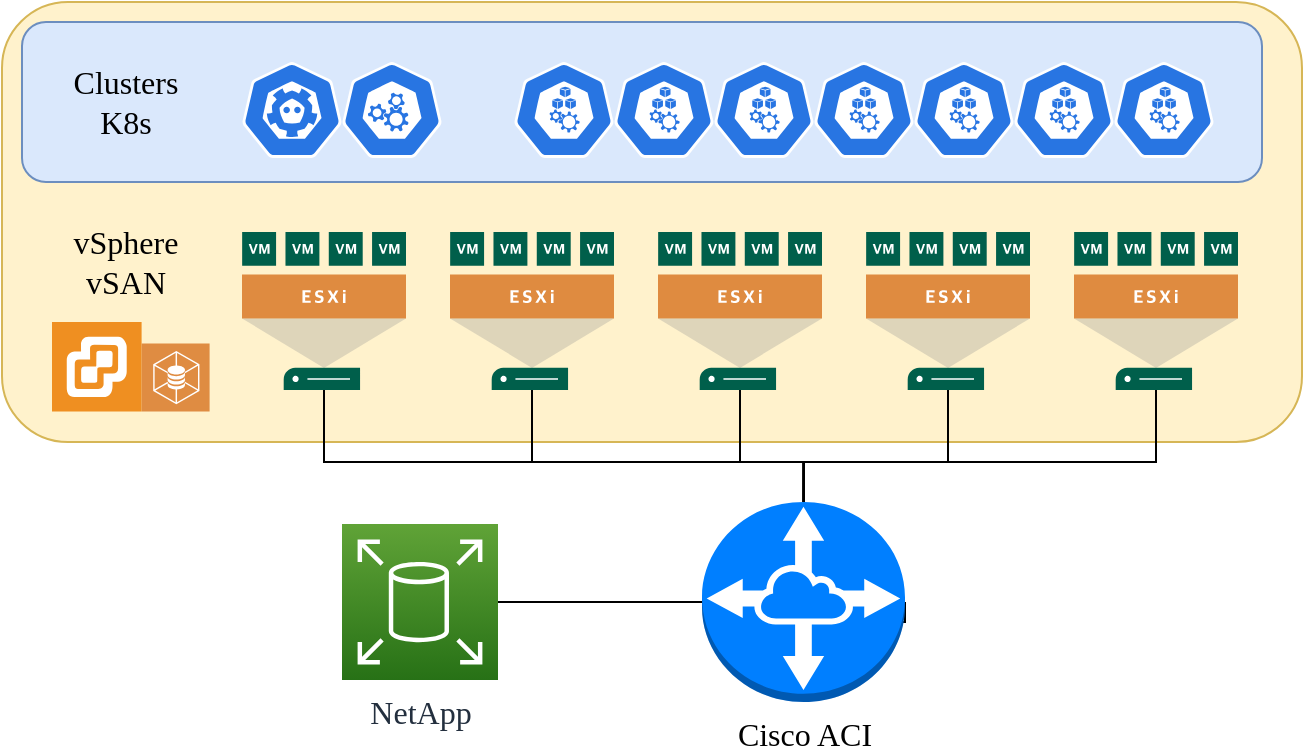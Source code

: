 <mxfile version="17.4.0" type="github">
  <diagram id="Mtu2LjgbH1QKWpd-V6R2" name="Page-1">
    <mxGraphModel dx="983" dy="1175" grid="1" gridSize="10" guides="1" tooltips="1" connect="1" arrows="1" fold="1" page="1" pageScale="1" pageWidth="827" pageHeight="1169" math="0" shadow="0">
      <root>
        <mxCell id="0" />
        <mxCell id="1" parent="0" />
        <mxCell id="mQaUnpxEx9PQrwTs-Cjj-17" value="" style="rounded=1;whiteSpace=wrap;html=1;fillColor=#fff2cc;strokeColor=#d6b656;labelPosition=center;verticalLabelPosition=middle;align=center;verticalAlign=middle;" vertex="1" parent="1">
          <mxGeometry x="40" y="260" width="650" height="220" as="geometry" />
        </mxCell>
        <mxCell id="mQaUnpxEx9PQrwTs-Cjj-30" value="" style="rounded=1;whiteSpace=wrap;html=1;fontFamily=Fira Mono;fontSource=https%3A%2F%2Ffonts.googleapis.com%2Fcss%3Ffamily%3DFira%2BMono;fontSize=16;fillColor=#dae8fc;strokeColor=#6c8ebf;" vertex="1" parent="1">
          <mxGeometry x="50" y="270" width="620" height="80" as="geometry" />
        </mxCell>
        <mxCell id="wL2F0BoD8RNo7xgH3Krq-1" value="" style="shadow=0;dashed=0;html=1;strokeColor=none;fillColor=#EF8F21;labelPosition=center;verticalLabelPosition=bottom;verticalAlign=top;align=center;outlineConnect=0;shape=mxgraph.veeam.vsphere" parent="1" vertex="1">
          <mxGeometry x="65" y="420" width="44.8" height="44.8" as="geometry" />
        </mxCell>
        <mxCell id="wL2F0BoD8RNo7xgH3Krq-21" style="edgeStyle=orthogonalEdgeStyle;rounded=0;orthogonalLoop=1;jettySize=auto;html=1;endArrow=none;endFill=0;exitX=0.5;exitY=0;exitDx=0;exitDy=0;exitPerimeter=0;" parent="1" source="mQaUnpxEx9PQrwTs-Cjj-13" target="wL2F0BoD8RNo7xgH3Krq-3" edge="1">
          <mxGeometry relative="1" as="geometry">
            <Array as="points">
              <mxPoint x="441" y="490" />
              <mxPoint x="201" y="490" />
            </Array>
            <mxPoint x="245" y="510" as="sourcePoint" />
          </mxGeometry>
        </mxCell>
        <mxCell id="wL2F0BoD8RNo7xgH3Krq-22" style="edgeStyle=orthogonalEdgeStyle;rounded=0;orthogonalLoop=1;jettySize=auto;html=1;endArrow=none;endFill=0;exitX=0.5;exitY=0;exitDx=0;exitDy=0;exitPerimeter=0;" parent="1" source="mQaUnpxEx9PQrwTs-Cjj-13" target="wL2F0BoD8RNo7xgH3Krq-2" edge="1">
          <mxGeometry relative="1" as="geometry">
            <Array as="points">
              <mxPoint x="441" y="490" />
              <mxPoint x="305" y="490" />
            </Array>
            <mxPoint x="245" y="510" as="sourcePoint" />
          </mxGeometry>
        </mxCell>
        <mxCell id="wL2F0BoD8RNo7xgH3Krq-25" style="edgeStyle=orthogonalEdgeStyle;rounded=0;orthogonalLoop=1;jettySize=auto;html=1;endArrow=none;endFill=0;exitX=0.5;exitY=0;exitDx=0;exitDy=0;exitPerimeter=0;" parent="1" source="mQaUnpxEx9PQrwTs-Cjj-13" target="wL2F0BoD8RNo7xgH3Krq-4" edge="1">
          <mxGeometry relative="1" as="geometry">
            <mxPoint x="450" y="510" as="targetPoint" />
            <Array as="points">
              <mxPoint x="441" y="490" />
              <mxPoint x="409" y="490" />
            </Array>
            <mxPoint x="355" y="510" as="sourcePoint" />
          </mxGeometry>
        </mxCell>
        <mxCell id="wL2F0BoD8RNo7xgH3Krq-26" style="edgeStyle=orthogonalEdgeStyle;rounded=0;orthogonalLoop=1;jettySize=auto;html=1;endArrow=none;endFill=0;" parent="1" source="mQaUnpxEx9PQrwTs-Cjj-13" target="wL2F0BoD8RNo7xgH3Krq-5" edge="1">
          <mxGeometry relative="1" as="geometry">
            <mxPoint x="513" y="510" as="sourcePoint" />
            <Array as="points">
              <mxPoint x="441" y="490" />
              <mxPoint x="513" y="490" />
            </Array>
          </mxGeometry>
        </mxCell>
        <mxCell id="wL2F0BoD8RNo7xgH3Krq-27" style="edgeStyle=orthogonalEdgeStyle;rounded=0;orthogonalLoop=1;jettySize=auto;html=1;exitX=1;exitY=0.5;exitDx=0;exitDy=0;exitPerimeter=0;endArrow=none;endFill=0;" parent="1" source="mQaUnpxEx9PQrwTs-Cjj-13" target="wL2F0BoD8RNo7xgH3Krq-6" edge="1">
          <mxGeometry relative="1" as="geometry">
            <Array as="points">
              <mxPoint x="430" y="570" />
              <mxPoint x="430" y="560" />
              <mxPoint x="441" y="560" />
              <mxPoint x="441" y="490" />
              <mxPoint x="617" y="490" />
            </Array>
            <mxPoint x="513" y="510" as="sourcePoint" />
          </mxGeometry>
        </mxCell>
        <mxCell id="wL2F0BoD8RNo7xgH3Krq-19" value="" style="group" parent="1" vertex="1" connectable="0">
          <mxGeometry x="160" y="375" width="498" height="79" as="geometry" />
        </mxCell>
        <mxCell id="wL2F0BoD8RNo7xgH3Krq-2" value="" style="sketch=0;pointerEvents=1;shadow=0;dashed=0;html=1;strokeColor=none;fillColor=#005F4B;labelPosition=center;verticalLabelPosition=bottom;verticalAlign=top;align=center;outlineConnect=0;shape=mxgraph.veeam2.esxi_host;" parent="wL2F0BoD8RNo7xgH3Krq-19" vertex="1">
          <mxGeometry x="104" width="82" height="79" as="geometry" />
        </mxCell>
        <mxCell id="wL2F0BoD8RNo7xgH3Krq-3" value="" style="sketch=0;pointerEvents=1;shadow=0;dashed=0;html=1;strokeColor=none;fillColor=#005F4B;labelPosition=center;verticalLabelPosition=bottom;verticalAlign=top;align=center;outlineConnect=0;shape=mxgraph.veeam2.esxi_host;" parent="wL2F0BoD8RNo7xgH3Krq-19" vertex="1">
          <mxGeometry width="82" height="79" as="geometry" />
        </mxCell>
        <mxCell id="wL2F0BoD8RNo7xgH3Krq-4" value="" style="sketch=0;pointerEvents=1;shadow=0;dashed=0;html=1;strokeColor=none;fillColor=#005F4B;labelPosition=center;verticalLabelPosition=bottom;verticalAlign=top;align=center;outlineConnect=0;shape=mxgraph.veeam2.esxi_host;" parent="wL2F0BoD8RNo7xgH3Krq-19" vertex="1">
          <mxGeometry x="208" width="82" height="79" as="geometry" />
        </mxCell>
        <mxCell id="wL2F0BoD8RNo7xgH3Krq-5" value="" style="sketch=0;pointerEvents=1;shadow=0;dashed=0;html=1;strokeColor=none;fillColor=#005F4B;labelPosition=center;verticalLabelPosition=bottom;verticalAlign=top;align=center;outlineConnect=0;shape=mxgraph.veeam2.esxi_host;" parent="wL2F0BoD8RNo7xgH3Krq-19" vertex="1">
          <mxGeometry x="312" width="82" height="79" as="geometry" />
        </mxCell>
        <mxCell id="wL2F0BoD8RNo7xgH3Krq-6" value="" style="sketch=0;pointerEvents=1;shadow=0;dashed=0;html=1;strokeColor=none;fillColor=#005F4B;labelPosition=center;verticalLabelPosition=bottom;verticalAlign=top;align=center;outlineConnect=0;shape=mxgraph.veeam2.esxi_host;" parent="wL2F0BoD8RNo7xgH3Krq-19" vertex="1">
          <mxGeometry x="416" width="82" height="79" as="geometry" />
        </mxCell>
        <mxCell id="mQaUnpxEx9PQrwTs-Cjj-16" style="edgeStyle=orthogonalEdgeStyle;rounded=0;orthogonalLoop=1;jettySize=auto;html=1;exitX=1;exitY=0.5;exitDx=0;exitDy=0;exitPerimeter=0;endArrow=none;endFill=0;" edge="1" parent="1" source="mQaUnpxEx9PQrwTs-Cjj-3" target="mQaUnpxEx9PQrwTs-Cjj-13">
          <mxGeometry relative="1" as="geometry" />
        </mxCell>
        <mxCell id="mQaUnpxEx9PQrwTs-Cjj-3" value="&lt;font style=&quot;font-size: 16px&quot; data-font-src=&quot;https://fonts.googleapis.com/css?family=Fira+Mono&quot; face=&quot;Fira Mono&quot;&gt;NetApp&lt;/font&gt;" style="sketch=0;points=[[0,0,0],[0.25,0,0],[0.5,0,0],[0.75,0,0],[1,0,0],[0,1,0],[0.25,1,0],[0.5,1,0],[0.75,1,0],[1,1,0],[0,0.25,0],[0,0.5,0],[0,0.75,0],[1,0.25,0],[1,0.5,0],[1,0.75,0]];outlineConnect=0;fontColor=#232F3E;gradientColor=#60A337;gradientDirection=north;fillColor=#277116;strokeColor=#ffffff;dashed=0;verticalLabelPosition=bottom;verticalAlign=top;align=center;html=1;fontSize=12;fontStyle=0;aspect=fixed;shape=mxgraph.aws4.resourceIcon;resIcon=mxgraph.aws4.elastic_block_store;" vertex="1" parent="1">
          <mxGeometry x="210" y="521" width="78" height="78" as="geometry" />
        </mxCell>
        <mxCell id="mQaUnpxEx9PQrwTs-Cjj-13" value="&lt;font data-font-src=&quot;https://fonts.googleapis.com/css?family=Fira+Mono&quot; style=&quot;font-size: 16px&quot; face=&quot;Fira Mono&quot;&gt;Cisco ACI&lt;/font&gt;" style="outlineConnect=0;dashed=0;verticalLabelPosition=bottom;verticalAlign=top;align=center;html=1;shape=mxgraph.aws3.vpc_peering;fillColor=#007FFF;direction=east;strokeColor=#6c8ebf;" vertex="1" parent="1">
          <mxGeometry x="390" y="510" width="101.5" height="100" as="geometry" />
        </mxCell>
        <mxCell id="mQaUnpxEx9PQrwTs-Cjj-14" value="" style="sketch=0;pointerEvents=1;shadow=0;dashed=0;html=1;strokeColor=none;fillColor=#DF8C42;labelPosition=center;verticalLabelPosition=bottom;verticalAlign=top;align=center;outlineConnect=0;shape=mxgraph.veeam2.vmware_vsan;" vertex="1" parent="1">
          <mxGeometry x="109.8" y="430.8" width="34" height="34" as="geometry" />
        </mxCell>
        <mxCell id="mQaUnpxEx9PQrwTs-Cjj-21" value="" style="sketch=0;html=1;dashed=0;whitespace=wrap;fillColor=#2875E2;strokeColor=#ffffff;points=[[0.005,0.63,0],[0.1,0.2,0],[0.9,0.2,0],[0.5,0,0],[0.995,0.63,0],[0.72,0.99,0],[0.5,1,0],[0.28,0.99,0]];shape=mxgraph.kubernetes.icon;prIcon=etcd;fontFamily=Fira Mono;fontSource=https%3A%2F%2Ffonts.googleapis.com%2Fcss%3Ffamily%3DFira%2BMono;fontSize=16;" vertex="1" parent="1">
          <mxGeometry x="160" y="290" width="50" height="48" as="geometry" />
        </mxCell>
        <mxCell id="mQaUnpxEx9PQrwTs-Cjj-22" value="" style="sketch=0;html=1;dashed=0;whitespace=wrap;fillColor=#2875E2;strokeColor=#ffffff;points=[[0.005,0.63,0],[0.1,0.2,0],[0.9,0.2,0],[0.5,0,0],[0.995,0.63,0],[0.72,0.99,0],[0.5,1,0],[0.28,0.99,0]];shape=mxgraph.kubernetes.icon;prIcon=master;fontFamily=Fira Mono;fontSource=https%3A%2F%2Ffonts.googleapis.com%2Fcss%3Ffamily%3DFira%2BMono;fontSize=16;" vertex="1" parent="1">
          <mxGeometry x="210" y="290" width="50" height="48" as="geometry" />
        </mxCell>
        <mxCell id="mQaUnpxEx9PQrwTs-Cjj-23" value="" style="sketch=0;html=1;dashed=0;whitespace=wrap;fillColor=#2875E2;strokeColor=#ffffff;points=[[0.005,0.63,0],[0.1,0.2,0],[0.9,0.2,0],[0.5,0,0],[0.995,0.63,0],[0.72,0.99,0],[0.5,1,0],[0.28,0.99,0]];shape=mxgraph.kubernetes.icon;prIcon=node;fontFamily=Fira Mono;fontSource=https%3A%2F%2Ffonts.googleapis.com%2Fcss%3Ffamily%3DFira%2BMono;fontSize=16;" vertex="1" parent="1">
          <mxGeometry x="296" y="290" width="50" height="48" as="geometry" />
        </mxCell>
        <mxCell id="mQaUnpxEx9PQrwTs-Cjj-24" value="" style="sketch=0;html=1;dashed=0;whitespace=wrap;fillColor=#2875E2;strokeColor=#ffffff;points=[[0.005,0.63,0],[0.1,0.2,0],[0.9,0.2,0],[0.5,0,0],[0.995,0.63,0],[0.72,0.99,0],[0.5,1,0],[0.28,0.99,0]];shape=mxgraph.kubernetes.icon;prIcon=node;fontFamily=Fira Mono;fontSource=https%3A%2F%2Ffonts.googleapis.com%2Fcss%3Ffamily%3DFira%2BMono;fontSize=16;" vertex="1" parent="1">
          <mxGeometry x="346" y="290" width="50" height="48" as="geometry" />
        </mxCell>
        <mxCell id="mQaUnpxEx9PQrwTs-Cjj-25" value="" style="sketch=0;html=1;dashed=0;whitespace=wrap;fillColor=#2875E2;strokeColor=#ffffff;points=[[0.005,0.63,0],[0.1,0.2,0],[0.9,0.2,0],[0.5,0,0],[0.995,0.63,0],[0.72,0.99,0],[0.5,1,0],[0.28,0.99,0]];shape=mxgraph.kubernetes.icon;prIcon=node;fontFamily=Fira Mono;fontSource=https%3A%2F%2Ffonts.googleapis.com%2Fcss%3Ffamily%3DFira%2BMono;fontSize=16;" vertex="1" parent="1">
          <mxGeometry x="396" y="290" width="50" height="48" as="geometry" />
        </mxCell>
        <mxCell id="mQaUnpxEx9PQrwTs-Cjj-26" value="" style="sketch=0;html=1;dashed=0;whitespace=wrap;fillColor=#2875E2;strokeColor=#ffffff;points=[[0.005,0.63,0],[0.1,0.2,0],[0.9,0.2,0],[0.5,0,0],[0.995,0.63,0],[0.72,0.99,0],[0.5,1,0],[0.28,0.99,0]];shape=mxgraph.kubernetes.icon;prIcon=node;fontFamily=Fira Mono;fontSource=https%3A%2F%2Ffonts.googleapis.com%2Fcss%3Ffamily%3DFira%2BMono;fontSize=16;" vertex="1" parent="1">
          <mxGeometry x="446" y="290" width="50" height="48" as="geometry" />
        </mxCell>
        <mxCell id="mQaUnpxEx9PQrwTs-Cjj-27" value="" style="sketch=0;html=1;dashed=0;whitespace=wrap;fillColor=#2875E2;strokeColor=#ffffff;points=[[0.005,0.63,0],[0.1,0.2,0],[0.9,0.2,0],[0.5,0,0],[0.995,0.63,0],[0.72,0.99,0],[0.5,1,0],[0.28,0.99,0]];shape=mxgraph.kubernetes.icon;prIcon=node;fontFamily=Fira Mono;fontSource=https%3A%2F%2Ffonts.googleapis.com%2Fcss%3Ffamily%3DFira%2BMono;fontSize=16;" vertex="1" parent="1">
          <mxGeometry x="496" y="290" width="50" height="48" as="geometry" />
        </mxCell>
        <mxCell id="mQaUnpxEx9PQrwTs-Cjj-28" value="" style="sketch=0;html=1;dashed=0;whitespace=wrap;fillColor=#2875E2;strokeColor=#ffffff;points=[[0.005,0.63,0],[0.1,0.2,0],[0.9,0.2,0],[0.5,0,0],[0.995,0.63,0],[0.72,0.99,0],[0.5,1,0],[0.28,0.99,0]];shape=mxgraph.kubernetes.icon;prIcon=node;fontFamily=Fira Mono;fontSource=https%3A%2F%2Ffonts.googleapis.com%2Fcss%3Ffamily%3DFira%2BMono;fontSize=16;" vertex="1" parent="1">
          <mxGeometry x="546" y="290" width="50" height="48" as="geometry" />
        </mxCell>
        <mxCell id="mQaUnpxEx9PQrwTs-Cjj-29" value="" style="sketch=0;html=1;dashed=0;whitespace=wrap;fillColor=#2875E2;strokeColor=#ffffff;points=[[0.005,0.63,0],[0.1,0.2,0],[0.9,0.2,0],[0.5,0,0],[0.995,0.63,0],[0.72,0.99,0],[0.5,1,0],[0.28,0.99,0]];shape=mxgraph.kubernetes.icon;prIcon=node;fontFamily=Fira Mono;fontSource=https%3A%2F%2Ffonts.googleapis.com%2Fcss%3Ffamily%3DFira%2BMono;fontSize=16;" vertex="1" parent="1">
          <mxGeometry x="596" y="290" width="50" height="48" as="geometry" />
        </mxCell>
        <mxCell id="mQaUnpxEx9PQrwTs-Cjj-31" value="&lt;div&gt;vSphere&lt;/div&gt;&lt;div&gt;vSAN&lt;br&gt;&lt;/div&gt;" style="text;html=1;strokeColor=none;fillColor=none;align=center;verticalAlign=middle;whiteSpace=wrap;rounded=0;fontFamily=Fira Mono;fontSource=https%3A%2F%2Ffonts.googleapis.com%2Fcss%3Ffamily%3DFira%2BMono;fontSize=16;" vertex="1" parent="1">
          <mxGeometry x="72" y="375" width="60" height="30" as="geometry" />
        </mxCell>
        <mxCell id="mQaUnpxEx9PQrwTs-Cjj-34" value="&lt;div&gt;Clusters&lt;/div&gt;&lt;div&gt;K8s&lt;br&gt;&lt;/div&gt;" style="text;html=1;strokeColor=none;fillColor=none;align=center;verticalAlign=middle;whiteSpace=wrap;rounded=0;fontFamily=Fira Mono;fontSource=https%3A%2F%2Ffonts.googleapis.com%2Fcss%3Ffamily%3DFira%2BMono;fontSize=16;" vertex="1" parent="1">
          <mxGeometry x="72" y="295" width="60" height="30" as="geometry" />
        </mxCell>
      </root>
    </mxGraphModel>
  </diagram>
</mxfile>
